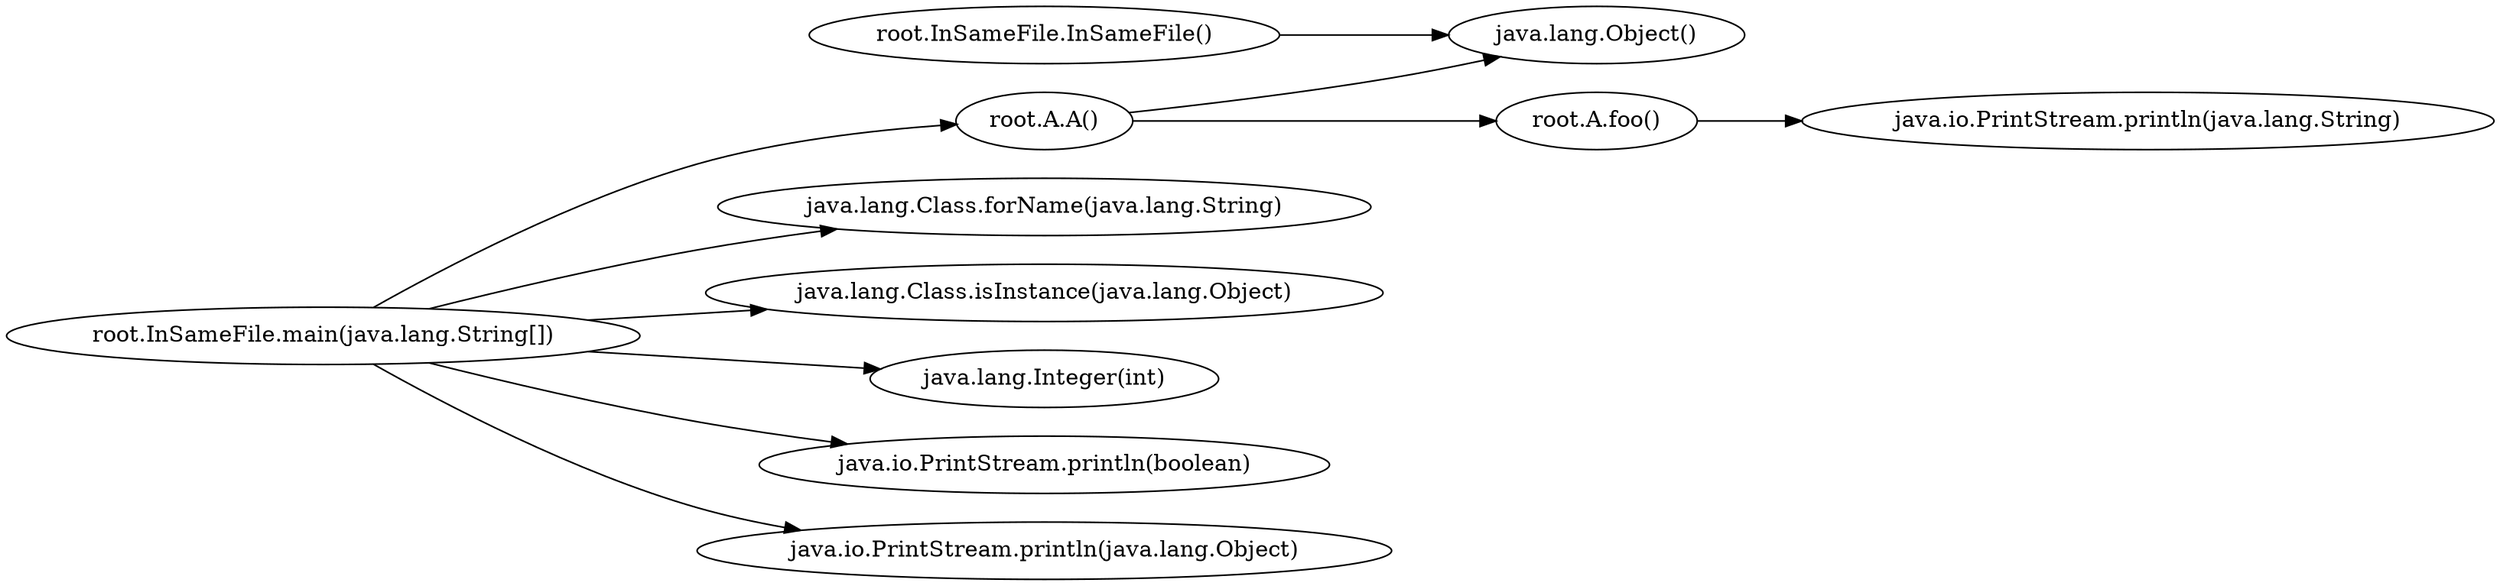 digraph graphname {
rankdir="LR";
0 [label="root.A.A()"]
4 [label="root.InSameFile.InSameFile()"]
2 [label="root.A.foo()"]
6 [label="java.lang.Class.forName(java.lang.String)"]
8 [label="java.lang.Class.isInstance(java.lang.Object)"]
7 [label="java.lang.Integer(int)"]
1 [label="java.lang.Object()"]
5 [label="root.InSameFile.main(java.lang.String[])"]
9 [label="java.io.PrintStream.println(boolean)"]
10 [label="java.io.PrintStream.println(java.lang.Object)"]
3 [label="java.io.PrintStream.println(java.lang.String)"]
0 -> 1
0 -> 2
2 -> 3
4 -> 1
5 -> 0
5 -> 6
5 -> 7
5 -> 8
5 -> 9
5 -> 10
}

